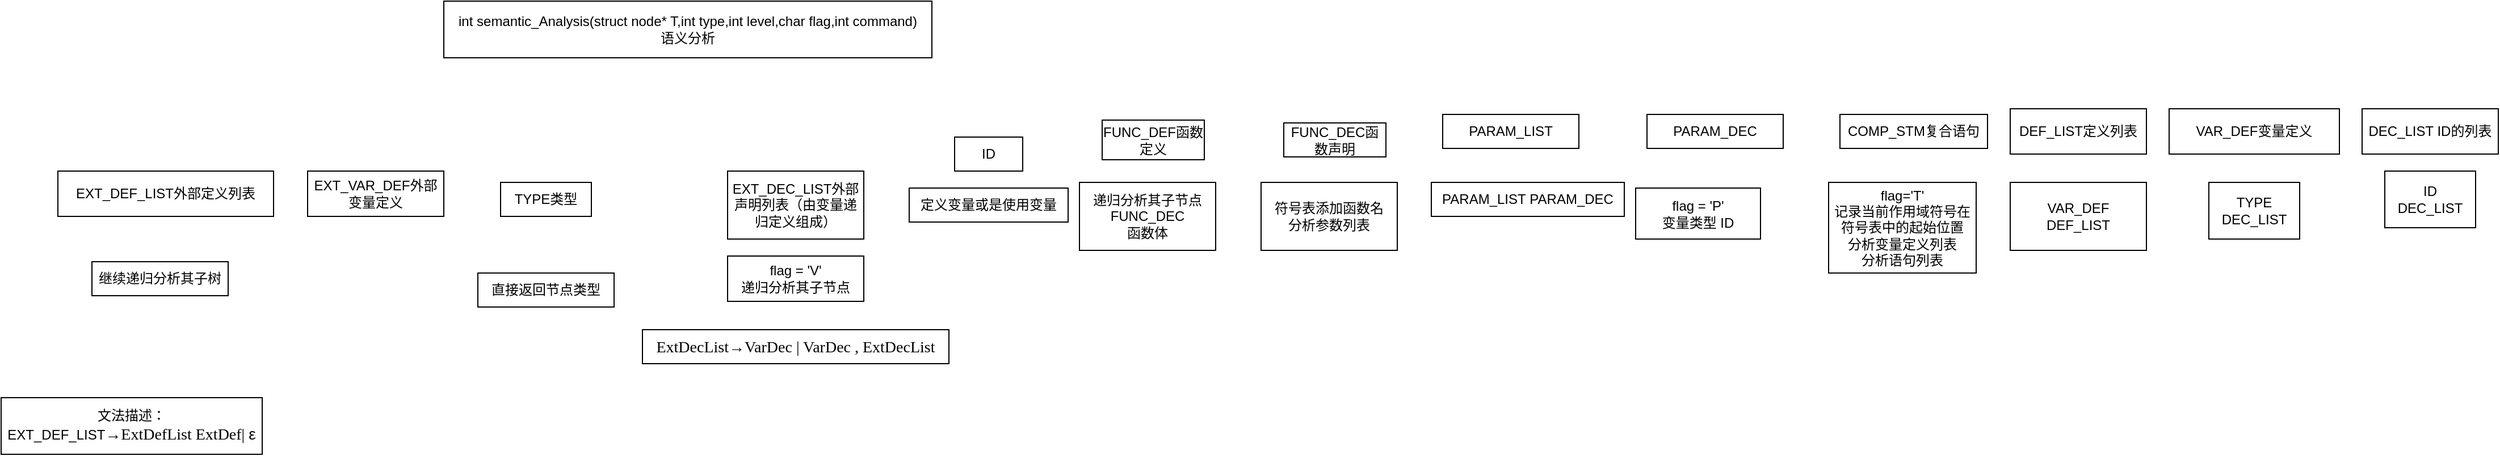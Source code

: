 <mxfile version="13.10.0" type="github">
  <diagram id="rp_4MqlQ7USVMExoHMae" name="第 1 页">
    <mxGraphModel dx="638" dy="497" grid="1" gridSize="10" guides="1" tooltips="1" connect="1" arrows="1" fold="1" page="1" pageScale="1" pageWidth="2336" pageHeight="1654" math="0" shadow="0">
      <root>
        <mxCell id="0" />
        <mxCell id="1" parent="0" />
        <mxCell id="xB0RSNzooxxXf9CG0fyF-1" value="int semantic_Analysis(struct node* T,int type,int level,char flag,int command)&lt;br&gt;语义分析" style="rounded=0;whiteSpace=wrap;html=1;" vertex="1" parent="1">
          <mxGeometry x="440" y="20" width="430" height="50" as="geometry" />
        </mxCell>
        <mxCell id="xB0RSNzooxxXf9CG0fyF-2" value="EXT_DEF_LIST外部定义列表" style="whiteSpace=wrap;html=1;" vertex="1" parent="1">
          <mxGeometry x="100" y="170" width="190" height="40" as="geometry" />
        </mxCell>
        <mxCell id="xB0RSNzooxxXf9CG0fyF-3" value="文法描述：&lt;br&gt;EXT_DEF_LIST&lt;span style=&quot;font-size: 10.5pt&quot;&gt;→&lt;/span&gt;&lt;span lang=&quot;EN-US&quot; style=&quot;font-size: 10.5pt ; font-family: &amp;#34;times new roman&amp;#34; , serif&quot;&gt;ExtDefList ExtDef|&amp;nbsp;&lt;/span&gt;&lt;span style=&quot;font-size: 10.5pt&quot;&gt;ε&lt;/span&gt;" style="whiteSpace=wrap;html=1;" vertex="1" parent="1">
          <mxGeometry x="50" y="370" width="230" height="50" as="geometry" />
        </mxCell>
        <mxCell id="xB0RSNzooxxXf9CG0fyF-4" value="EXT_VAR_DEF外部变量定义" style="whiteSpace=wrap;html=1;" vertex="1" parent="1">
          <mxGeometry x="320" y="170" width="120" height="40" as="geometry" />
        </mxCell>
        <mxCell id="xB0RSNzooxxXf9CG0fyF-5" value="继续递归分析其子树" style="whiteSpace=wrap;html=1;" vertex="1" parent="1">
          <mxGeometry x="130" y="250" width="120" height="30" as="geometry" />
        </mxCell>
        <mxCell id="xB0RSNzooxxXf9CG0fyF-6" value="TYPE类型" style="whiteSpace=wrap;html=1;" vertex="1" parent="1">
          <mxGeometry x="490" y="180" width="80" height="30" as="geometry" />
        </mxCell>
        <mxCell id="xB0RSNzooxxXf9CG0fyF-7" value="直接返回节点类型" style="whiteSpace=wrap;html=1;" vertex="1" parent="1">
          <mxGeometry x="470" y="260" width="120" height="30" as="geometry" />
        </mxCell>
        <mxCell id="xB0RSNzooxxXf9CG0fyF-8" value="EXT_DEC_LIST外部声明列表（由变量递归定义组成）" style="whiteSpace=wrap;html=1;" vertex="1" parent="1">
          <mxGeometry x="690" y="170" width="120" height="60" as="geometry" />
        </mxCell>
        <mxCell id="xB0RSNzooxxXf9CG0fyF-9" value="&lt;span lang=&quot;EN-US&quot; style=&quot;font-size: 10.5pt ; font-family: &amp;#34;times new roman&amp;#34; , serif&quot;&gt;ExtDecList&lt;/span&gt;&lt;span style=&quot;font-size: 10.5pt&quot;&gt;→&lt;/span&gt;&lt;span lang=&quot;EN-US&quot; style=&quot;font-size: 10.5pt ; font-family: &amp;#34;times new roman&amp;#34; , serif&quot;&gt;VarDec | VarDec , ExtDecList&lt;/span&gt;" style="whiteSpace=wrap;html=1;" vertex="1" parent="1">
          <mxGeometry x="615" y="310" width="270" height="30" as="geometry" />
        </mxCell>
        <mxCell id="xB0RSNzooxxXf9CG0fyF-10" value="flag = &#39;V&#39;&lt;br&gt;递归分析其子节点" style="whiteSpace=wrap;html=1;" vertex="1" parent="1">
          <mxGeometry x="690" y="245" width="120" height="40" as="geometry" />
        </mxCell>
        <mxCell id="xB0RSNzooxxXf9CG0fyF-11" value="ID" style="whiteSpace=wrap;html=1;" vertex="1" parent="1">
          <mxGeometry x="890" y="140" width="60" height="30" as="geometry" />
        </mxCell>
        <mxCell id="xB0RSNzooxxXf9CG0fyF-12" value="定义变量或是使用变量" style="whiteSpace=wrap;html=1;" vertex="1" parent="1">
          <mxGeometry x="850" y="185" width="140" height="30" as="geometry" />
        </mxCell>
        <mxCell id="xB0RSNzooxxXf9CG0fyF-13" value="FUNC_DEF函数定义" style="whiteSpace=wrap;html=1;" vertex="1" parent="1">
          <mxGeometry x="1020" y="125" width="90" height="35" as="geometry" />
        </mxCell>
        <mxCell id="xB0RSNzooxxXf9CG0fyF-14" value="递归分析其子节点&lt;br&gt;FUNC_DEC&lt;br&gt;函数体" style="whiteSpace=wrap;html=1;" vertex="1" parent="1">
          <mxGeometry x="1000" y="180" width="120" height="60" as="geometry" />
        </mxCell>
        <mxCell id="xB0RSNzooxxXf9CG0fyF-15" value="FUNC_DEC函数声明" style="whiteSpace=wrap;html=1;" vertex="1" parent="1">
          <mxGeometry x="1180" y="127.5" width="90" height="30" as="geometry" />
        </mxCell>
        <mxCell id="xB0RSNzooxxXf9CG0fyF-16" value="符号表添加函数名&lt;br&gt;分析参数列表" style="whiteSpace=wrap;html=1;" vertex="1" parent="1">
          <mxGeometry x="1160" y="180" width="120" height="60" as="geometry" />
        </mxCell>
        <mxCell id="xB0RSNzooxxXf9CG0fyF-17" value="PARAM_LIST" style="whiteSpace=wrap;html=1;" vertex="1" parent="1">
          <mxGeometry x="1320" y="120" width="120" height="30" as="geometry" />
        </mxCell>
        <mxCell id="xB0RSNzooxxXf9CG0fyF-18" value="&lt;span&gt;PARAM_LIST&amp;nbsp;&lt;/span&gt;PARAM_DEC" style="whiteSpace=wrap;html=1;" vertex="1" parent="1">
          <mxGeometry x="1310" y="180" width="170" height="30" as="geometry" />
        </mxCell>
        <mxCell id="xB0RSNzooxxXf9CG0fyF-19" value="PARAM_DEC" style="whiteSpace=wrap;html=1;" vertex="1" parent="1">
          <mxGeometry x="1500" y="120" width="120" height="30" as="geometry" />
        </mxCell>
        <mxCell id="xB0RSNzooxxXf9CG0fyF-20" value="flag = &#39;P&#39;&lt;br&gt;变量类型 ID" style="whiteSpace=wrap;html=1;" vertex="1" parent="1">
          <mxGeometry x="1490" y="185" width="110" height="45" as="geometry" />
        </mxCell>
        <mxCell id="xB0RSNzooxxXf9CG0fyF-21" value="COMP_STM复合语句" style="whiteSpace=wrap;html=1;" vertex="1" parent="1">
          <mxGeometry x="1670" y="120" width="130" height="30" as="geometry" />
        </mxCell>
        <mxCell id="xB0RSNzooxxXf9CG0fyF-23" value="flag=&#39;T&#39;&lt;br&gt;记录当前作用域符号在符号表中的起始位置&lt;br&gt;分析变量定义列表&lt;br&gt;分析语句列表" style="whiteSpace=wrap;html=1;" vertex="1" parent="1">
          <mxGeometry x="1660" y="180" width="130" height="80" as="geometry" />
        </mxCell>
        <mxCell id="xB0RSNzooxxXf9CG0fyF-24" value="DEF_LIST定义列表" style="whiteSpace=wrap;html=1;" vertex="1" parent="1">
          <mxGeometry x="1820" y="115" width="120" height="40" as="geometry" />
        </mxCell>
        <mxCell id="xB0RSNzooxxXf9CG0fyF-25" value="VAR_DEF&lt;br&gt;DEF_LIST" style="whiteSpace=wrap;html=1;" vertex="1" parent="1">
          <mxGeometry x="1820" y="180" width="120" height="60" as="geometry" />
        </mxCell>
        <mxCell id="xB0RSNzooxxXf9CG0fyF-27" value="VAR_DEF变量定义" style="whiteSpace=wrap;html=1;" vertex="1" parent="1">
          <mxGeometry x="1960" y="115" width="150" height="40" as="geometry" />
        </mxCell>
        <mxCell id="xB0RSNzooxxXf9CG0fyF-28" value="TYPE&lt;br&gt;DEC_LIST" style="whiteSpace=wrap;html=1;" vertex="1" parent="1">
          <mxGeometry x="1995" y="180" width="80" height="50" as="geometry" />
        </mxCell>
        <mxCell id="xB0RSNzooxxXf9CG0fyF-29" value="&lt;span&gt;DEC_LIST ID的列表&lt;/span&gt;" style="whiteSpace=wrap;html=1;" vertex="1" parent="1">
          <mxGeometry x="2130" y="115" width="120" height="40" as="geometry" />
        </mxCell>
        <mxCell id="xB0RSNzooxxXf9CG0fyF-30" value="ID&lt;br&gt;DEC_LIST" style="whiteSpace=wrap;html=1;" vertex="1" parent="1">
          <mxGeometry x="2150" y="170" width="80" height="50" as="geometry" />
        </mxCell>
      </root>
    </mxGraphModel>
  </diagram>
</mxfile>
